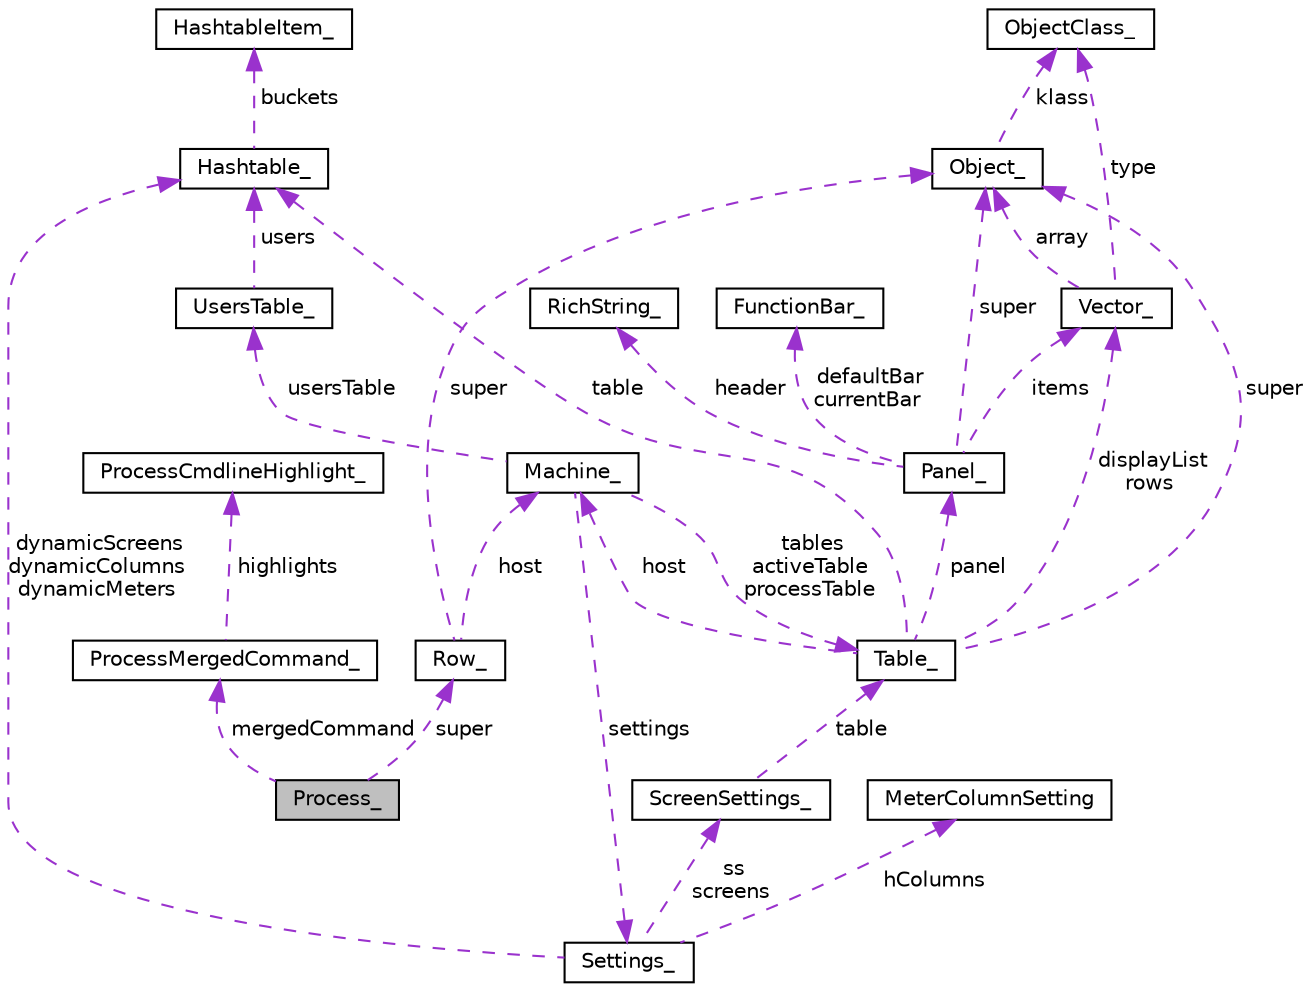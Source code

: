 digraph "Process_"
{
  edge [fontname="Helvetica",fontsize="10",labelfontname="Helvetica",labelfontsize="10"];
  node [fontname="Helvetica",fontsize="10",shape=record];
  Node1 [label="Process_",height=0.2,width=0.4,color="black", fillcolor="grey75", style="filled", fontcolor="black"];
  Node2 -> Node1 [dir="back",color="darkorchid3",fontsize="10",style="dashed",label=" super" ];
  Node2 [label="Row_",height=0.2,width=0.4,color="black", fillcolor="white", style="filled",URL="$structRow__.html"];
  Node3 -> Node2 [dir="back",color="darkorchid3",fontsize="10",style="dashed",label=" host" ];
  Node3 [label="Machine_",height=0.2,width=0.4,color="black", fillcolor="white", style="filled",URL="$structMachine__.html"];
  Node4 -> Node3 [dir="back",color="darkorchid3",fontsize="10",style="dashed",label=" tables\nactiveTable\nprocessTable" ];
  Node4 [label="Table_",height=0.2,width=0.4,color="black", fillcolor="white", style="filled",URL="$structTable__.html"];
  Node5 -> Node4 [dir="back",color="darkorchid3",fontsize="10",style="dashed",label=" displayList\nrows" ];
  Node5 [label="Vector_",height=0.2,width=0.4,color="black", fillcolor="white", style="filled",URL="$structVector__.html"];
  Node6 -> Node5 [dir="back",color="darkorchid3",fontsize="10",style="dashed",label=" type" ];
  Node6 [label="ObjectClass_",height=0.2,width=0.4,color="black", fillcolor="white", style="filled",URL="$structObjectClass__.html"];
  Node7 -> Node5 [dir="back",color="darkorchid3",fontsize="10",style="dashed",label=" array" ];
  Node7 [label="Object_",height=0.2,width=0.4,color="black", fillcolor="white", style="filled",URL="$structObject__.html"];
  Node6 -> Node7 [dir="back",color="darkorchid3",fontsize="10",style="dashed",label=" klass" ];
  Node3 -> Node4 [dir="back",color="darkorchid3",fontsize="10",style="dashed",label=" host" ];
  Node8 -> Node4 [dir="back",color="darkorchid3",fontsize="10",style="dashed",label=" table" ];
  Node8 [label="Hashtable_",height=0.2,width=0.4,color="black", fillcolor="white", style="filled",URL="$structHashtable__.html"];
  Node9 -> Node8 [dir="back",color="darkorchid3",fontsize="10",style="dashed",label=" buckets" ];
  Node9 [label="HashtableItem_",height=0.2,width=0.4,color="black", fillcolor="white", style="filled",URL="$structHashtableItem__.html"];
  Node10 -> Node4 [dir="back",color="darkorchid3",fontsize="10",style="dashed",label=" panel" ];
  Node10 [label="Panel_",height=0.2,width=0.4,color="black", fillcolor="white", style="filled",URL="$structPanel__.html"];
  Node5 -> Node10 [dir="back",color="darkorchid3",fontsize="10",style="dashed",label=" items" ];
  Node11 -> Node10 [dir="back",color="darkorchid3",fontsize="10",style="dashed",label=" header" ];
  Node11 [label="RichString_",height=0.2,width=0.4,color="black", fillcolor="white", style="filled",URL="$structRichString__.html"];
  Node12 -> Node10 [dir="back",color="darkorchid3",fontsize="10",style="dashed",label=" defaultBar\ncurrentBar" ];
  Node12 [label="FunctionBar_",height=0.2,width=0.4,color="black", fillcolor="white", style="filled",URL="$structFunctionBar__.html"];
  Node7 -> Node10 [dir="back",color="darkorchid3",fontsize="10",style="dashed",label=" super" ];
  Node7 -> Node4 [dir="back",color="darkorchid3",fontsize="10",style="dashed",label=" super" ];
  Node13 -> Node3 [dir="back",color="darkorchid3",fontsize="10",style="dashed",label=" settings" ];
  Node13 [label="Settings_",height=0.2,width=0.4,color="black", fillcolor="white", style="filled",URL="$structSettings__.html"];
  Node14 -> Node13 [dir="back",color="darkorchid3",fontsize="10",style="dashed",label=" ss\nscreens" ];
  Node14 [label="ScreenSettings_",height=0.2,width=0.4,color="black", fillcolor="white", style="filled",URL="$structScreenSettings__.html"];
  Node4 -> Node14 [dir="back",color="darkorchid3",fontsize="10",style="dashed",label=" table" ];
  Node8 -> Node13 [dir="back",color="darkorchid3",fontsize="10",style="dashed",label=" dynamicScreens\ndynamicColumns\ndynamicMeters" ];
  Node15 -> Node13 [dir="back",color="darkorchid3",fontsize="10",style="dashed",label=" hColumns" ];
  Node15 [label="MeterColumnSetting",height=0.2,width=0.4,color="black", fillcolor="white", style="filled",URL="$structMeterColumnSetting.html"];
  Node16 -> Node3 [dir="back",color="darkorchid3",fontsize="10",style="dashed",label=" usersTable" ];
  Node16 [label="UsersTable_",height=0.2,width=0.4,color="black", fillcolor="white", style="filled",URL="$structUsersTable__.html"];
  Node8 -> Node16 [dir="back",color="darkorchid3",fontsize="10",style="dashed",label=" users" ];
  Node7 -> Node2 [dir="back",color="darkorchid3",fontsize="10",style="dashed",label=" super" ];
  Node17 -> Node1 [dir="back",color="darkorchid3",fontsize="10",style="dashed",label=" mergedCommand" ];
  Node17 [label="ProcessMergedCommand_",height=0.2,width=0.4,color="black", fillcolor="white", style="filled",URL="$structProcessMergedCommand__.html"];
  Node18 -> Node17 [dir="back",color="darkorchid3",fontsize="10",style="dashed",label=" highlights" ];
  Node18 [label="ProcessCmdlineHighlight_",height=0.2,width=0.4,color="black", fillcolor="white", style="filled",URL="$structProcessCmdlineHighlight__.html"];
}
